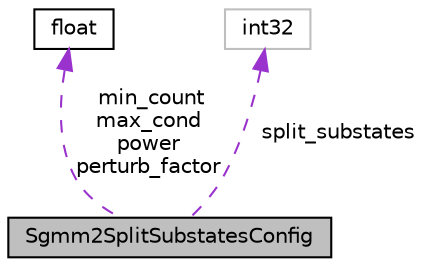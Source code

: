 digraph "Sgmm2SplitSubstatesConfig"
{
  edge [fontname="Helvetica",fontsize="10",labelfontname="Helvetica",labelfontsize="10"];
  node [fontname="Helvetica",fontsize="10",shape=record];
  Node1 [label="Sgmm2SplitSubstatesConfig",height=0.2,width=0.4,color="black", fillcolor="grey75", style="filled", fontcolor="black"];
  Node2 -> Node1 [dir="back",color="darkorchid3",fontsize="10",style="dashed",label=" min_count\nmax_cond\npower\nperturb_factor" ,fontname="Helvetica"];
  Node2 [label="float",height=0.2,width=0.4,color="black", fillcolor="white", style="filled",URL="$classfloat.html"];
  Node3 -> Node1 [dir="back",color="darkorchid3",fontsize="10",style="dashed",label=" split_substates" ,fontname="Helvetica"];
  Node3 [label="int32",height=0.2,width=0.4,color="grey75", fillcolor="white", style="filled"];
}
